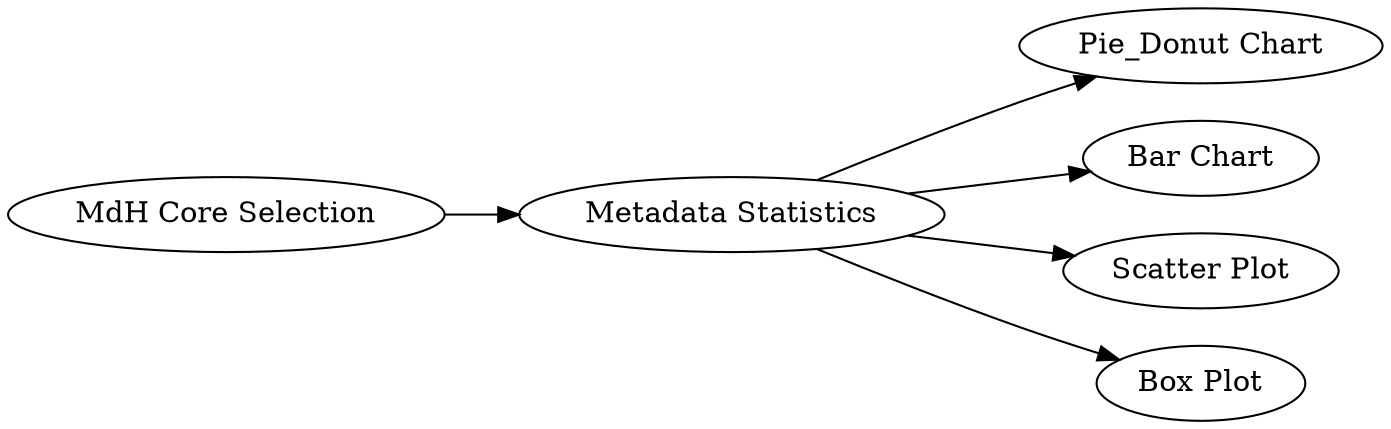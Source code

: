 digraph {
	"-7681529656968856549_35" [label="Metadata Statistics"]
	"-7681529656968856549_36" [label="MdH Core Selection"]
	"-7681529656968856549_20" [label="Pie_Donut Chart"]
	"-7681529656968856549_29" [label="Bar Chart"]
	"-7681529656968856549_28" [label="Scatter Plot"]
	"-7681529656968856549_30" [label="Box Plot"]
	"-7681529656968856549_35" -> "-7681529656968856549_30"
	"-7681529656968856549_35" -> "-7681529656968856549_20"
	"-7681529656968856549_36" -> "-7681529656968856549_35"
	"-7681529656968856549_35" -> "-7681529656968856549_29"
	"-7681529656968856549_35" -> "-7681529656968856549_28"
	rankdir=LR
}
